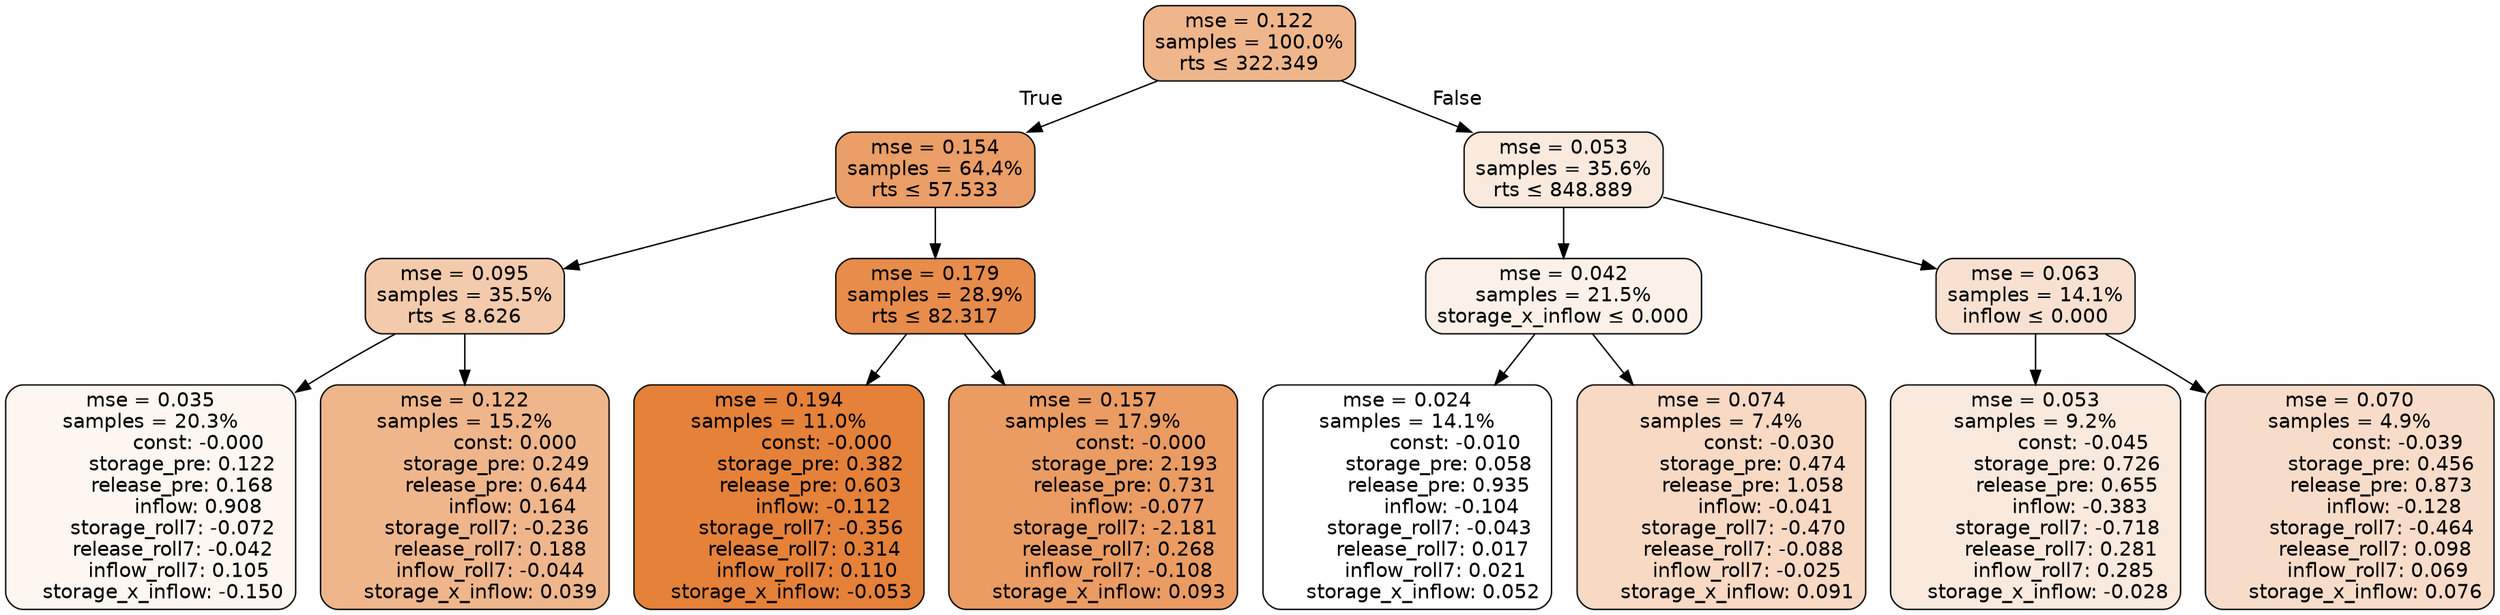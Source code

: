 digraph tree {
bgcolor="transparent"
node [shape=rectangle, style="filled, rounded", color="black", fontname=helvetica] ;
edge [fontname=helvetica] ;
	"0" [label="mse = 0.122
samples = 100.0%
rts &le; 322.349", fillcolor="#efb68c"]
	"1" [label="mse = 0.154
samples = 64.4%
rts &le; 57.533", fillcolor="#eb9e67"]
	"2" [label="mse = 0.095
samples = 35.5%
rts &le; 8.626", fillcolor="#f4caac"]
	"3" [label="mse = 0.035
samples = 20.3%
               const: -0.000
          storage_pre: 0.122
          release_pre: 0.168
               inflow: 0.908
       storage_roll7: -0.072
       release_roll7: -0.042
         inflow_roll7: 0.105
    storage_x_inflow: -0.150", fillcolor="#fdf6f1"]
	"4" [label="mse = 0.122
samples = 15.2%
                const: 0.000
          storage_pre: 0.249
          release_pre: 0.644
               inflow: 0.164
       storage_roll7: -0.236
        release_roll7: 0.188
        inflow_roll7: -0.044
     storage_x_inflow: 0.039", fillcolor="#efb68c"]
	"5" [label="mse = 0.179
samples = 28.9%
rts &le; 82.317", fillcolor="#e78c4b"]
	"6" [label="mse = 0.194
samples = 11.0%
               const: -0.000
          storage_pre: 0.382
          release_pre: 0.603
              inflow: -0.112
       storage_roll7: -0.356
        release_roll7: 0.314
         inflow_roll7: 0.110
    storage_x_inflow: -0.053", fillcolor="#e58139"]
	"7" [label="mse = 0.157
samples = 17.9%
               const: -0.000
          storage_pre: 2.193
          release_pre: 0.731
              inflow: -0.077
       storage_roll7: -2.181
        release_roll7: 0.268
        inflow_roll7: -0.108
     storage_x_inflow: 0.093", fillcolor="#ea9c63"]
	"8" [label="mse = 0.053
samples = 35.6%
rts &le; 848.889", fillcolor="#fae9dd"]
	"9" [label="mse = 0.042
samples = 21.5%
storage_x_inflow &le; 0.000", fillcolor="#fcf1e9"]
	"10" [label="mse = 0.024
samples = 14.1%
               const: -0.010
          storage_pre: 0.058
          release_pre: 0.935
              inflow: -0.104
       storage_roll7: -0.043
        release_roll7: 0.017
         inflow_roll7: 0.021
     storage_x_inflow: 0.052", fillcolor="#ffffff"]
	"11" [label="mse = 0.074
samples = 7.4%
               const: -0.030
          storage_pre: 0.474
          release_pre: 1.058
              inflow: -0.041
       storage_roll7: -0.470
       release_roll7: -0.088
        inflow_roll7: -0.025
     storage_x_inflow: 0.091", fillcolor="#f7d9c4"]
	"12" [label="mse = 0.063
samples = 14.1%
inflow &le; 0.000", fillcolor="#f9e1d1"]
	"13" [label="mse = 0.053
samples = 9.2%
               const: -0.045
          storage_pre: 0.726
          release_pre: 0.655
              inflow: -0.383
       storage_roll7: -0.718
        release_roll7: 0.281
         inflow_roll7: 0.285
    storage_x_inflow: -0.028", fillcolor="#fae9dd"]
	"14" [label="mse = 0.070
samples = 4.9%
               const: -0.039
          storage_pre: 0.456
          release_pre: 0.873
              inflow: -0.128
       storage_roll7: -0.464
        release_roll7: 0.098
         inflow_roll7: 0.069
     storage_x_inflow: 0.076", fillcolor="#f7dcc9"]

	"0" -> "1" [labeldistance=2.5, labelangle=45, headlabel="True"]
	"1" -> "2"
	"2" -> "3"
	"2" -> "4"
	"1" -> "5"
	"5" -> "6"
	"5" -> "7"
	"0" -> "8" [labeldistance=2.5, labelangle=-45, headlabel="False"]
	"8" -> "9"
	"9" -> "10"
	"9" -> "11"
	"8" -> "12"
	"12" -> "13"
	"12" -> "14"
}